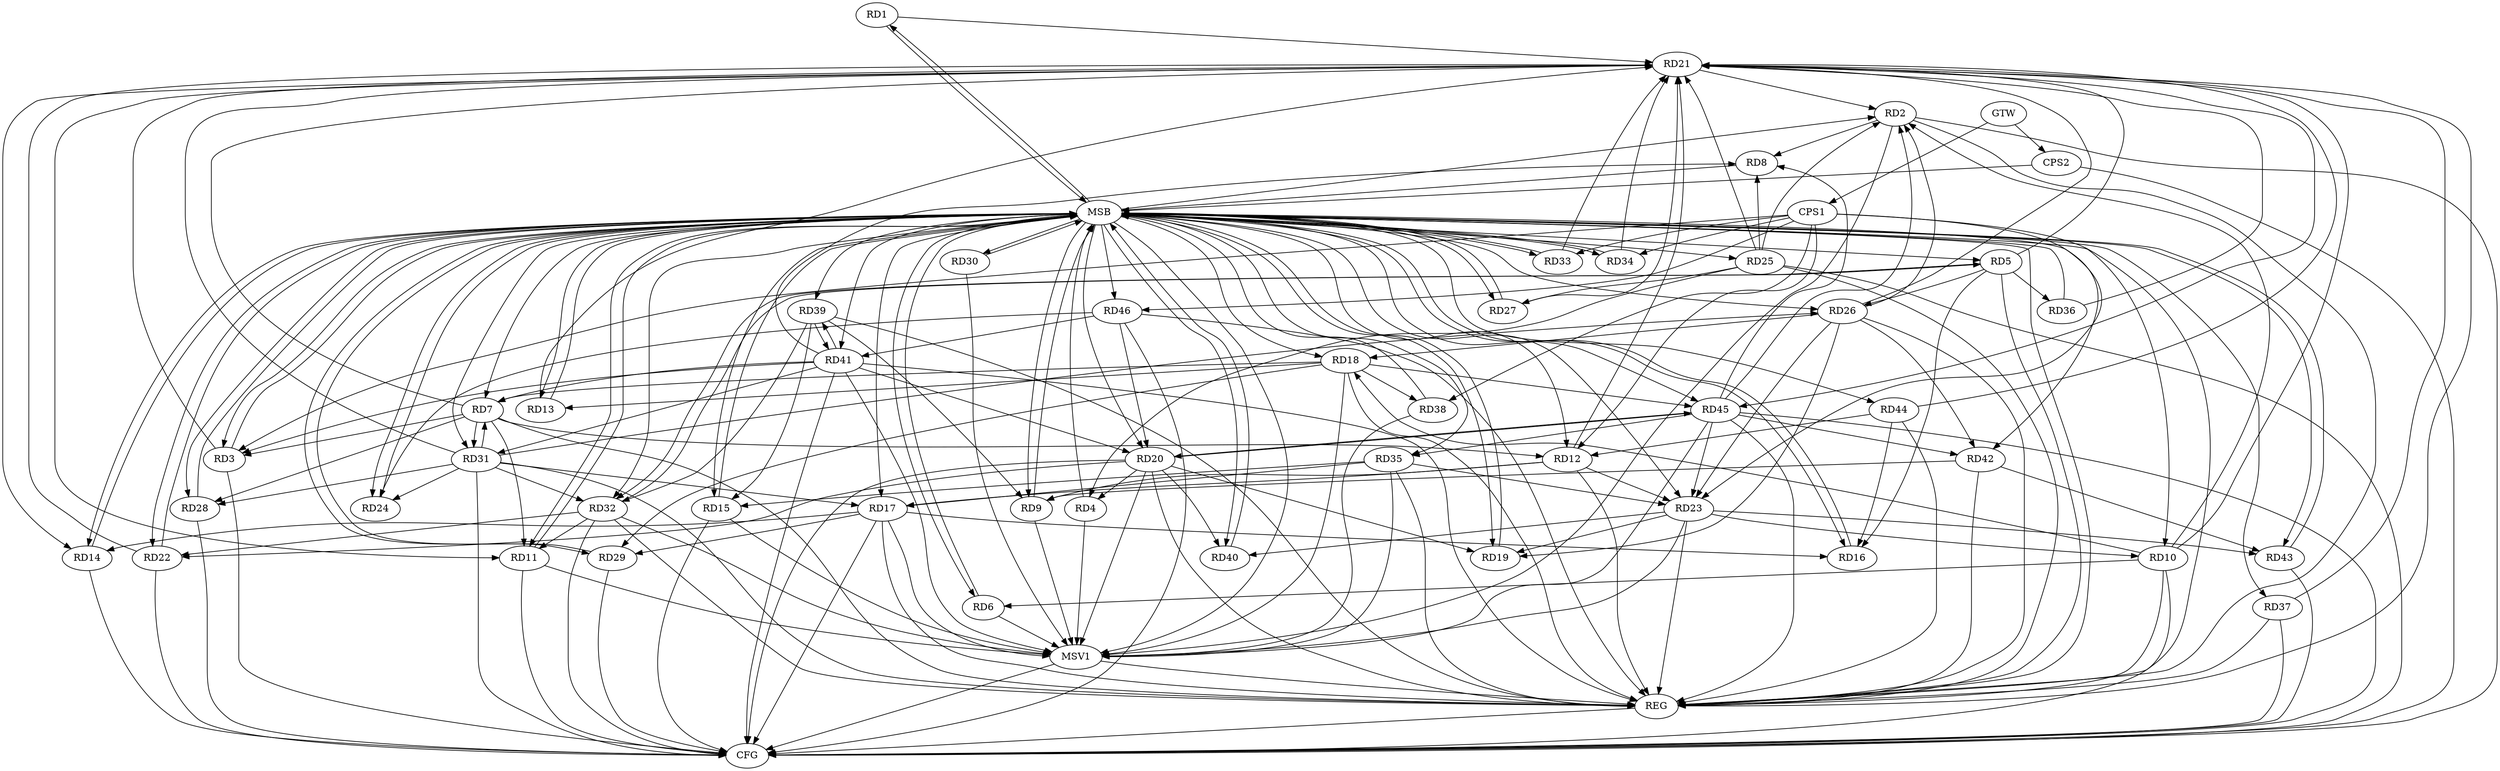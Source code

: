 strict digraph G {
  RD1 [ label="RD1" ];
  RD2 [ label="RD2" ];
  RD3 [ label="RD3" ];
  RD4 [ label="RD4" ];
  RD5 [ label="RD5" ];
  RD6 [ label="RD6" ];
  RD7 [ label="RD7" ];
  RD8 [ label="RD8" ];
  RD9 [ label="RD9" ];
  RD10 [ label="RD10" ];
  RD11 [ label="RD11" ];
  RD12 [ label="RD12" ];
  RD13 [ label="RD13" ];
  RD14 [ label="RD14" ];
  RD15 [ label="RD15" ];
  RD16 [ label="RD16" ];
  RD17 [ label="RD17" ];
  RD18 [ label="RD18" ];
  RD19 [ label="RD19" ];
  RD20 [ label="RD20" ];
  RD21 [ label="RD21" ];
  RD22 [ label="RD22" ];
  RD23 [ label="RD23" ];
  RD24 [ label="RD24" ];
  RD25 [ label="RD25" ];
  RD26 [ label="RD26" ];
  RD27 [ label="RD27" ];
  RD28 [ label="RD28" ];
  RD29 [ label="RD29" ];
  RD30 [ label="RD30" ];
  RD31 [ label="RD31" ];
  RD32 [ label="RD32" ];
  RD33 [ label="RD33" ];
  RD34 [ label="RD34" ];
  RD35 [ label="RD35" ];
  RD36 [ label="RD36" ];
  RD37 [ label="RD37" ];
  RD38 [ label="RD38" ];
  RD39 [ label="RD39" ];
  RD40 [ label="RD40" ];
  RD41 [ label="RD41" ];
  RD42 [ label="RD42" ];
  RD43 [ label="RD43" ];
  RD44 [ label="RD44" ];
  RD45 [ label="RD45" ];
  RD46 [ label="RD46" ];
  CPS1 [ label="CPS1" ];
  CPS2 [ label="CPS2" ];
  GTW [ label="GTW" ];
  REG [ label="REG" ];
  MSB [ label="MSB" ];
  CFG [ label="CFG" ];
  MSV1 [ label="MSV1" ];
  RD2 -> RD8;
  RD10 -> RD2;
  RD21 -> RD2;
  RD25 -> RD2;
  RD26 -> RD2;
  RD45 -> RD2;
  RD7 -> RD3;
  RD41 -> RD3;
  RD20 -> RD4;
  RD25 -> RD4;
  RD5 -> RD16;
  RD5 -> RD26;
  RD5 -> RD32;
  RD32 -> RD5;
  RD5 -> RD36;
  RD10 -> RD6;
  RD7 -> RD11;
  RD7 -> RD12;
  RD18 -> RD7;
  RD7 -> RD28;
  RD7 -> RD31;
  RD31 -> RD7;
  RD41 -> RD7;
  RD25 -> RD8;
  RD41 -> RD8;
  RD45 -> RD8;
  RD12 -> RD9;
  RD39 -> RD9;
  RD42 -> RD9;
  RD10 -> RD18;
  RD23 -> RD10;
  RD21 -> RD11;
  RD32 -> RD11;
  RD12 -> RD17;
  RD12 -> RD23;
  RD44 -> RD12;
  RD18 -> RD13;
  RD17 -> RD14;
  RD21 -> RD14;
  RD35 -> RD15;
  RD39 -> RD15;
  RD17 -> RD16;
  RD44 -> RD16;
  RD17 -> RD29;
  RD31 -> RD17;
  RD35 -> RD17;
  RD26 -> RD18;
  RD18 -> RD29;
  RD18 -> RD38;
  RD18 -> RD45;
  RD20 -> RD19;
  RD23 -> RD19;
  RD26 -> RD19;
  RD20 -> RD22;
  RD20 -> RD40;
  RD41 -> RD20;
  RD20 -> RD45;
  RD45 -> RD20;
  RD46 -> RD20;
  RD21 -> RD45;
  RD32 -> RD22;
  RD26 -> RD23;
  RD35 -> RD23;
  RD23 -> RD40;
  RD23 -> RD43;
  RD45 -> RD23;
  RD31 -> RD24;
  RD46 -> RD24;
  RD25 -> RD27;
  RD31 -> RD26;
  RD26 -> RD42;
  RD31 -> RD28;
  RD31 -> RD32;
  RD41 -> RD31;
  RD39 -> RD32;
  RD45 -> RD35;
  RD39 -> RD41;
  RD41 -> RD39;
  RD46 -> RD41;
  RD42 -> RD43;
  RD45 -> RD42;
  CPS1 -> RD33;
  CPS1 -> RD34;
  CPS1 -> RD3;
  CPS1 -> RD38;
  CPS1 -> RD23;
  CPS1 -> RD12;
  CPS1 -> RD46;
  GTW -> CPS1;
  GTW -> CPS2;
  RD2 -> REG;
  RD5 -> REG;
  RD7 -> REG;
  RD10 -> REG;
  RD12 -> REG;
  RD17 -> REG;
  RD18 -> REG;
  RD20 -> REG;
  RD21 -> REG;
  RD23 -> REG;
  RD25 -> REG;
  RD26 -> REG;
  RD31 -> REG;
  RD32 -> REG;
  RD35 -> REG;
  RD37 -> REG;
  RD39 -> REG;
  RD41 -> REG;
  RD42 -> REG;
  RD44 -> REG;
  RD45 -> REG;
  RD46 -> REG;
  CPS1 -> REG;
  RD1 -> MSB;
  MSB -> RD37;
  MSB -> REG;
  RD3 -> MSB;
  MSB -> RD33;
  MSB -> RD44;
  MSB -> RD45;
  RD4 -> MSB;
  MSB -> RD28;
  MSB -> RD35;
  RD6 -> MSB;
  MSB -> RD2;
  MSB -> RD18;
  MSB -> RD31;
  MSB -> RD34;
  RD8 -> MSB;
  MSB -> RD13;
  MSB -> RD30;
  MSB -> RD39;
  RD9 -> MSB;
  RD11 -> MSB;
  RD13 -> MSB;
  MSB -> RD7;
  MSB -> RD32;
  MSB -> RD41;
  RD14 -> MSB;
  MSB -> RD26;
  MSB -> RD27;
  MSB -> RD29;
  RD15 -> MSB;
  MSB -> RD9;
  MSB -> RD12;
  MSB -> RD19;
  MSB -> RD23;
  MSB -> RD43;
  RD16 -> MSB;
  MSB -> RD1;
  MSB -> RD5;
  MSB -> RD14;
  MSB -> RD20;
  RD19 -> MSB;
  MSB -> RD10;
  RD22 -> MSB;
  MSB -> RD6;
  MSB -> RD42;
  MSB -> RD46;
  RD24 -> MSB;
  RD27 -> MSB;
  MSB -> RD16;
  MSB -> RD40;
  RD28 -> MSB;
  MSB -> RD24;
  RD29 -> MSB;
  MSB -> RD22;
  RD30 -> MSB;
  RD33 -> MSB;
  MSB -> RD25;
  RD34 -> MSB;
  MSB -> RD11;
  MSB -> RD15;
  RD36 -> MSB;
  RD38 -> MSB;
  RD40 -> MSB;
  MSB -> RD3;
  RD43 -> MSB;
  MSB -> RD17;
  CPS2 -> MSB;
  RD14 -> CFG;
  RD20 -> CFG;
  RD22 -> CFG;
  RD25 -> CFG;
  RD17 -> CFG;
  RD46 -> CFG;
  RD45 -> CFG;
  RD29 -> CFG;
  RD10 -> CFG;
  RD15 -> CFG;
  RD31 -> CFG;
  RD28 -> CFG;
  RD2 -> CFG;
  CPS2 -> CFG;
  RD3 -> CFG;
  RD41 -> CFG;
  RD11 -> CFG;
  RD37 -> CFG;
  RD32 -> CFG;
  RD43 -> CFG;
  REG -> CFG;
  RD44 -> RD21;
  RD1 -> RD21;
  RD12 -> RD21;
  RD34 -> RD21;
  RD37 -> RD21;
  RD5 -> RD21;
  RD31 -> RD21;
  RD33 -> RD21;
  RD26 -> RD21;
  RD22 -> RD21;
  RD13 -> RD21;
  RD27 -> RD21;
  RD3 -> RD21;
  RD10 -> RD21;
  RD36 -> RD21;
  RD25 -> RD21;
  RD7 -> RD21;
  RD17 -> MSV1;
  RD18 -> MSV1;
  RD20 -> MSV1;
  RD23 -> MSV1;
  RD41 -> MSV1;
  RD45 -> MSV1;
  MSB -> MSV1;
  RD11 -> MSV1;
  RD38 -> MSV1;
  RD15 -> MSV1;
  RD2 -> MSV1;
  RD9 -> MSV1;
  RD35 -> MSV1;
  RD6 -> MSV1;
  RD30 -> MSV1;
  RD4 -> MSV1;
  RD32 -> MSV1;
  MSV1 -> REG;
  MSV1 -> CFG;
}
